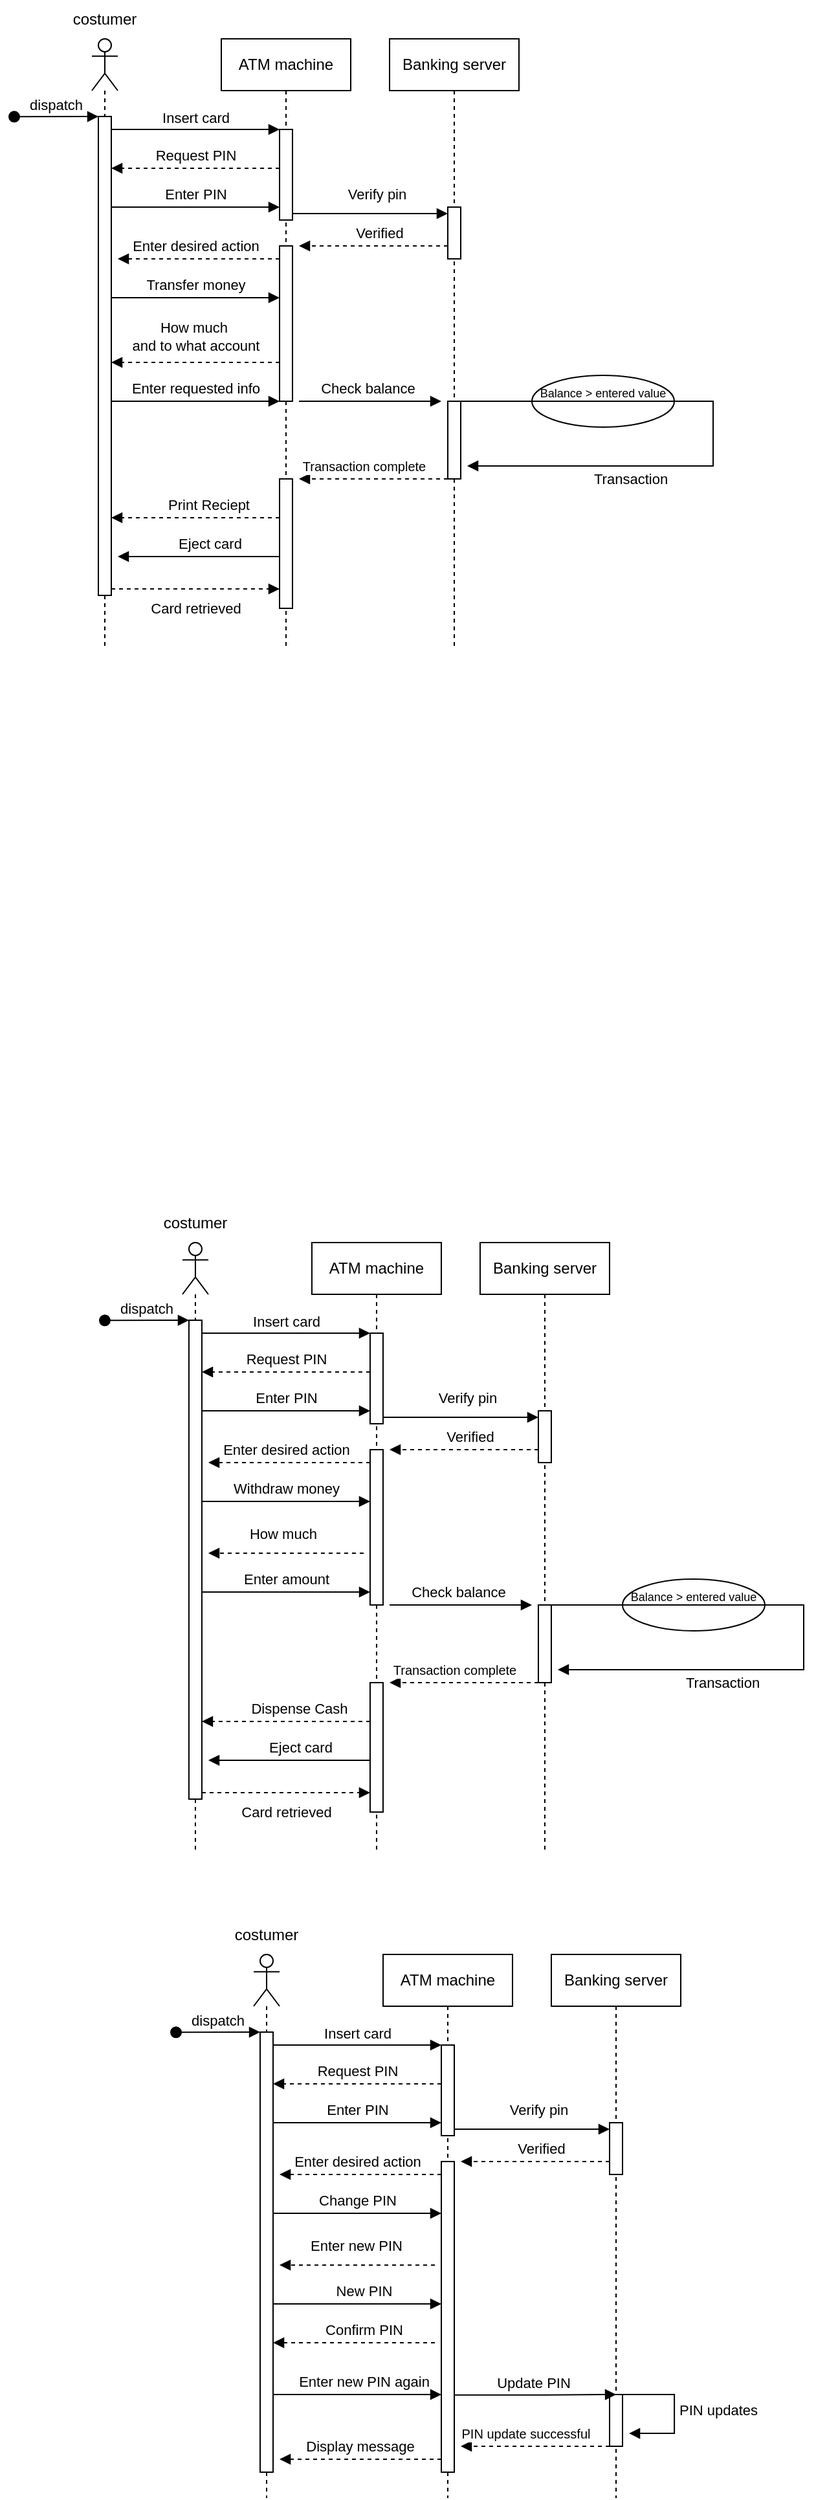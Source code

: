 <mxfile version="24.3.1" type="github">
  <diagram name="Page-1" id="2YBvvXClWsGukQMizWep">
    <mxGraphModel dx="1563" dy="795" grid="1" gridSize="10" guides="1" tooltips="1" connect="1" arrows="1" fold="1" page="1" pageScale="1" pageWidth="850" pageHeight="1100" math="0" shadow="0">
      <root>
        <mxCell id="0" />
        <mxCell id="1" parent="0" />
        <mxCell id="THaj0_RdUtNvfIVz2Z8k-1" value="" style="shape=umlLifeline;perimeter=lifelinePerimeter;whiteSpace=wrap;html=1;container=1;dropTarget=0;collapsible=0;recursiveResize=0;outlineConnect=0;portConstraint=eastwest;newEdgeStyle={&quot;curved&quot;:0,&quot;rounded&quot;:0};participant=umlActor;" vertex="1" parent="1">
          <mxGeometry x="150" y="280" width="20" height="470" as="geometry" />
        </mxCell>
        <mxCell id="THaj0_RdUtNvfIVz2Z8k-5" value="" style="html=1;points=[[0,0,0,0,5],[0,1,0,0,-5],[1,0,0,0,5],[1,1,0,0,-5]];perimeter=orthogonalPerimeter;outlineConnect=0;targetShapes=umlLifeline;portConstraint=eastwest;newEdgeStyle={&quot;curved&quot;:0,&quot;rounded&quot;:0};" vertex="1" parent="THaj0_RdUtNvfIVz2Z8k-1">
          <mxGeometry x="5" y="60" width="10" height="370" as="geometry" />
        </mxCell>
        <mxCell id="THaj0_RdUtNvfIVz2Z8k-2" value="costumer" style="text;html=1;align=center;verticalAlign=middle;whiteSpace=wrap;rounded=0;" vertex="1" parent="1">
          <mxGeometry x="135" y="250" width="50" height="30" as="geometry" />
        </mxCell>
        <mxCell id="aM9ryv3xv72pqoxQDRHE-3" value="dispatch" style="html=1;verticalAlign=bottom;startArrow=oval;endArrow=block;startSize=8;edgeStyle=elbowEdgeStyle;elbow=vertical;curved=0;rounded=0;" parent="1" edge="1">
          <mxGeometry relative="1" as="geometry">
            <mxPoint x="90" y="340.17" as="sourcePoint" />
            <mxPoint x="155" y="340.17" as="targetPoint" />
          </mxGeometry>
        </mxCell>
        <mxCell id="THaj0_RdUtNvfIVz2Z8k-6" value="Insert card" style="html=1;verticalAlign=bottom;endArrow=block;curved=0;rounded=0;" edge="1" parent="1" target="THaj0_RdUtNvfIVz2Z8k-8">
          <mxGeometry width="80" relative="1" as="geometry">
            <mxPoint x="165" y="350" as="sourcePoint" />
            <mxPoint x="289.5" y="350" as="targetPoint" />
          </mxGeometry>
        </mxCell>
        <mxCell id="THaj0_RdUtNvfIVz2Z8k-7" value="ATM machine" style="shape=umlLifeline;perimeter=lifelinePerimeter;whiteSpace=wrap;html=1;container=1;dropTarget=0;collapsible=0;recursiveResize=0;outlineConnect=0;portConstraint=eastwest;newEdgeStyle={&quot;curved&quot;:0,&quot;rounded&quot;:0};" vertex="1" parent="1">
          <mxGeometry x="250" y="280" width="100" height="470" as="geometry" />
        </mxCell>
        <mxCell id="THaj0_RdUtNvfIVz2Z8k-8" value="" style="html=1;points=[[0,0,0,0,5],[0,1,0,0,-5],[1,0,0,0,5],[1,1,0,0,-5]];perimeter=orthogonalPerimeter;outlineConnect=0;targetShapes=umlLifeline;portConstraint=eastwest;newEdgeStyle={&quot;curved&quot;:0,&quot;rounded&quot;:0};" vertex="1" parent="THaj0_RdUtNvfIVz2Z8k-7">
          <mxGeometry x="45" y="70" width="10" height="70" as="geometry" />
        </mxCell>
        <mxCell id="THaj0_RdUtNvfIVz2Z8k-43" value="" style="html=1;points=[[0,0,0,0,5],[0,1,0,0,-5],[1,0,0,0,5],[1,1,0,0,-5]];perimeter=orthogonalPerimeter;outlineConnect=0;targetShapes=umlLifeline;portConstraint=eastwest;newEdgeStyle={&quot;curved&quot;:0,&quot;rounded&quot;:0};" vertex="1" parent="THaj0_RdUtNvfIVz2Z8k-7">
          <mxGeometry x="45" y="160" width="10" height="120" as="geometry" />
        </mxCell>
        <mxCell id="THaj0_RdUtNvfIVz2Z8k-44" value="" style="html=1;points=[[0,0,0,0,5],[0,1,0,0,-5],[1,0,0,0,5],[1,1,0,0,-5]];perimeter=orthogonalPerimeter;outlineConnect=0;targetShapes=umlLifeline;portConstraint=eastwest;newEdgeStyle={&quot;curved&quot;:0,&quot;rounded&quot;:0};" vertex="1" parent="THaj0_RdUtNvfIVz2Z8k-7">
          <mxGeometry x="45" y="340" width="10" height="100" as="geometry" />
        </mxCell>
        <mxCell id="THaj0_RdUtNvfIVz2Z8k-9" value="" style="html=1;verticalAlign=bottom;labelBackgroundColor=none;endArrow=block;endFill=1;dashed=1;rounded=0;" edge="1" parent="1">
          <mxGeometry width="160" relative="1" as="geometry">
            <mxPoint x="295" y="380" as="sourcePoint" />
            <mxPoint x="165" y="380" as="targetPoint" />
          </mxGeometry>
        </mxCell>
        <mxCell id="THaj0_RdUtNvfIVz2Z8k-10" value="Request PIN" style="edgeLabel;html=1;align=center;verticalAlign=middle;resizable=0;points=[];" vertex="1" connectable="0" parent="THaj0_RdUtNvfIVz2Z8k-9">
          <mxGeometry x="0.215" y="1" relative="1" as="geometry">
            <mxPoint x="14" y="-11" as="offset" />
          </mxGeometry>
        </mxCell>
        <mxCell id="THaj0_RdUtNvfIVz2Z8k-11" value="" style="html=1;verticalAlign=bottom;labelBackgroundColor=none;endArrow=block;endFill=1;rounded=0;" edge="1" parent="1">
          <mxGeometry width="160" relative="1" as="geometry">
            <mxPoint x="165" y="410" as="sourcePoint" />
            <mxPoint x="295" y="410" as="targetPoint" />
          </mxGeometry>
        </mxCell>
        <mxCell id="THaj0_RdUtNvfIVz2Z8k-12" value="Enter PIN" style="edgeLabel;html=1;align=center;verticalAlign=middle;resizable=0;points=[];" vertex="1" connectable="0" parent="THaj0_RdUtNvfIVz2Z8k-11">
          <mxGeometry x="0.161" y="1" relative="1" as="geometry">
            <mxPoint x="-11" y="-9" as="offset" />
          </mxGeometry>
        </mxCell>
        <mxCell id="THaj0_RdUtNvfIVz2Z8k-13" value="Banking server" style="shape=umlLifeline;perimeter=lifelinePerimeter;whiteSpace=wrap;html=1;container=1;dropTarget=0;collapsible=0;recursiveResize=0;outlineConnect=0;portConstraint=eastwest;newEdgeStyle={&quot;edgeStyle&quot;:&quot;elbowEdgeStyle&quot;,&quot;elbow&quot;:&quot;vertical&quot;,&quot;curved&quot;:0,&quot;rounded&quot;:0};" vertex="1" parent="1">
          <mxGeometry x="380" y="280" width="100" height="470" as="geometry" />
        </mxCell>
        <mxCell id="THaj0_RdUtNvfIVz2Z8k-15" value="" style="html=1;points=[[0,0,0,0,5],[0,1,0,0,-5],[1,0,0,0,5],[1,1,0,0,-5]];perimeter=orthogonalPerimeter;outlineConnect=0;targetShapes=umlLifeline;portConstraint=eastwest;newEdgeStyle={&quot;curved&quot;:0,&quot;rounded&quot;:0};" vertex="1" parent="THaj0_RdUtNvfIVz2Z8k-13">
          <mxGeometry x="45" y="130" width="10" height="40" as="geometry" />
        </mxCell>
        <mxCell id="THaj0_RdUtNvfIVz2Z8k-32" value="" style="html=1;points=[[0,0,0,0,5],[0,1,0,0,-5],[1,0,0,0,5],[1,1,0,0,-5]];perimeter=orthogonalPerimeter;outlineConnect=0;targetShapes=umlLifeline;portConstraint=eastwest;newEdgeStyle={&quot;curved&quot;:0,&quot;rounded&quot;:0};" vertex="1" parent="THaj0_RdUtNvfIVz2Z8k-13">
          <mxGeometry x="45" y="280" width="10" height="60" as="geometry" />
        </mxCell>
        <mxCell id="THaj0_RdUtNvfIVz2Z8k-16" value="" style="html=1;verticalAlign=bottom;labelBackgroundColor=none;endArrow=block;endFill=1;rounded=0;entryX=0;entryY=0;entryDx=0;entryDy=5;entryPerimeter=0;" edge="1" parent="1" source="THaj0_RdUtNvfIVz2Z8k-8" target="THaj0_RdUtNvfIVz2Z8k-15">
          <mxGeometry width="160" relative="1" as="geometry">
            <mxPoint x="310" y="420" as="sourcePoint" />
            <mxPoint x="420" y="420" as="targetPoint" />
          </mxGeometry>
        </mxCell>
        <mxCell id="THaj0_RdUtNvfIVz2Z8k-17" value="Verify pin" style="edgeLabel;html=1;align=center;verticalAlign=middle;resizable=0;points=[];" vertex="1" connectable="0" parent="THaj0_RdUtNvfIVz2Z8k-16">
          <mxGeometry x="0.209" relative="1" as="geometry">
            <mxPoint x="-8" y="-15" as="offset" />
          </mxGeometry>
        </mxCell>
        <mxCell id="THaj0_RdUtNvfIVz2Z8k-18" value="" style="html=1;verticalAlign=bottom;labelBackgroundColor=none;endArrow=block;endFill=1;dashed=1;rounded=0;" edge="1" parent="1">
          <mxGeometry width="160" relative="1" as="geometry">
            <mxPoint x="425" y="440" as="sourcePoint" />
            <mxPoint x="310" y="440" as="targetPoint" />
          </mxGeometry>
        </mxCell>
        <mxCell id="THaj0_RdUtNvfIVz2Z8k-19" value="Verified" style="edgeLabel;html=1;align=center;verticalAlign=middle;resizable=0;points=[];" vertex="1" connectable="0" parent="THaj0_RdUtNvfIVz2Z8k-18">
          <mxGeometry x="-0.133" y="2" relative="1" as="geometry">
            <mxPoint x="-3" y="-12" as="offset" />
          </mxGeometry>
        </mxCell>
        <mxCell id="THaj0_RdUtNvfIVz2Z8k-20" value="" style="html=1;verticalAlign=bottom;labelBackgroundColor=none;endArrow=block;endFill=1;dashed=1;rounded=0;" edge="1" parent="1">
          <mxGeometry width="160" relative="1" as="geometry">
            <mxPoint x="295" y="450" as="sourcePoint" />
            <mxPoint x="170" y="450" as="targetPoint" />
          </mxGeometry>
        </mxCell>
        <mxCell id="THaj0_RdUtNvfIVz2Z8k-21" value="Enter desired action" style="edgeLabel;html=1;align=center;verticalAlign=middle;resizable=0;points=[];" vertex="1" connectable="0" parent="THaj0_RdUtNvfIVz2Z8k-20">
          <mxGeometry x="-0.319" y="-1" relative="1" as="geometry">
            <mxPoint x="-23" y="-9" as="offset" />
          </mxGeometry>
        </mxCell>
        <mxCell id="THaj0_RdUtNvfIVz2Z8k-23" value="" style="html=1;verticalAlign=bottom;labelBackgroundColor=none;endArrow=block;endFill=1;rounded=0;" edge="1" parent="1">
          <mxGeometry width="160" relative="1" as="geometry">
            <mxPoint x="165" y="480" as="sourcePoint" />
            <mxPoint x="295" y="480" as="targetPoint" />
          </mxGeometry>
        </mxCell>
        <mxCell id="THaj0_RdUtNvfIVz2Z8k-24" value="Transfer money" style="edgeLabel;html=1;align=center;verticalAlign=middle;resizable=0;points=[];" vertex="1" connectable="0" parent="THaj0_RdUtNvfIVz2Z8k-23">
          <mxGeometry x="-0.321" y="1" relative="1" as="geometry">
            <mxPoint x="21" y="-9" as="offset" />
          </mxGeometry>
        </mxCell>
        <mxCell id="THaj0_RdUtNvfIVz2Z8k-25" value="" style="html=1;verticalAlign=bottom;labelBackgroundColor=none;endArrow=block;endFill=1;dashed=1;rounded=0;" edge="1" parent="1">
          <mxGeometry width="160" relative="1" as="geometry">
            <mxPoint x="295" y="530" as="sourcePoint" />
            <mxPoint x="165" y="530" as="targetPoint" />
          </mxGeometry>
        </mxCell>
        <mxCell id="THaj0_RdUtNvfIVz2Z8k-26" value="How much&amp;nbsp;&lt;div&gt;and to what account&lt;/div&gt;" style="edgeLabel;html=1;align=center;verticalAlign=middle;resizable=0;points=[];" vertex="1" connectable="0" parent="THaj0_RdUtNvfIVz2Z8k-25">
          <mxGeometry x="-0.213" y="1" relative="1" as="geometry">
            <mxPoint x="-14" y="-21" as="offset" />
          </mxGeometry>
        </mxCell>
        <mxCell id="THaj0_RdUtNvfIVz2Z8k-27" value="" style="html=1;verticalAlign=bottom;labelBackgroundColor=none;endArrow=block;endFill=1;rounded=0;" edge="1" parent="1">
          <mxGeometry width="160" relative="1" as="geometry">
            <mxPoint x="165" y="560" as="sourcePoint" />
            <mxPoint x="295" y="560" as="targetPoint" />
          </mxGeometry>
        </mxCell>
        <mxCell id="THaj0_RdUtNvfIVz2Z8k-28" value="Enter requested info" style="edgeLabel;html=1;align=center;verticalAlign=middle;resizable=0;points=[];" vertex="1" connectable="0" parent="THaj0_RdUtNvfIVz2Z8k-27">
          <mxGeometry x="0.31" relative="1" as="geometry">
            <mxPoint x="-20" y="-10" as="offset" />
          </mxGeometry>
        </mxCell>
        <mxCell id="THaj0_RdUtNvfIVz2Z8k-29" value="" style="html=1;verticalAlign=bottom;labelBackgroundColor=none;endArrow=block;endFill=1;rounded=0;" edge="1" parent="1">
          <mxGeometry width="160" relative="1" as="geometry">
            <mxPoint x="310" y="560" as="sourcePoint" />
            <mxPoint x="420" y="560" as="targetPoint" />
          </mxGeometry>
        </mxCell>
        <mxCell id="THaj0_RdUtNvfIVz2Z8k-30" value="Check balance" style="edgeLabel;html=1;align=center;verticalAlign=middle;resizable=0;points=[];" vertex="1" connectable="0" parent="THaj0_RdUtNvfIVz2Z8k-29">
          <mxGeometry x="-0.093" y="1" relative="1" as="geometry">
            <mxPoint x="3" y="-9" as="offset" />
          </mxGeometry>
        </mxCell>
        <mxCell id="THaj0_RdUtNvfIVz2Z8k-35" value="" style="shape=ellipse;container=1;horizontal=1;horizontalStack=0;resizeParent=1;resizeParentMax=0;resizeLast=0;html=1;dashed=0;collapsible=0;" vertex="1" parent="1">
          <mxGeometry x="490" y="540" width="110" height="40" as="geometry" />
        </mxCell>
        <mxCell id="THaj0_RdUtNvfIVz2Z8k-36" value="&lt;font style=&quot;font-size: 9px;&quot;&gt;Balance &amp;gt; entered value&lt;/font&gt;" style="html=1;strokeColor=none;fillColor=none;align=center;verticalAlign=middle;rotatable=0;whiteSpace=wrap;" vertex="1" parent="THaj0_RdUtNvfIVz2Z8k-35">
          <mxGeometry y="8.33" width="110.0" height="10" as="geometry" />
        </mxCell>
        <mxCell id="THaj0_RdUtNvfIVz2Z8k-37" value="" style="line;strokeWidth=1;fillColor=none;rotatable=0;labelPosition=right;points=[];portConstraint=eastwest;dashed=0;resizeWidth=1;" vertex="1" parent="THaj0_RdUtNvfIVz2Z8k-35">
          <mxGeometry y="18.329" width="110.0" height="3.333" as="geometry" />
        </mxCell>
        <mxCell id="THaj0_RdUtNvfIVz2Z8k-41" value="" style="html=1;verticalAlign=bottom;labelBackgroundColor=none;endArrow=block;endFill=1;dashed=1;rounded=0;" edge="1" parent="1">
          <mxGeometry width="160" relative="1" as="geometry">
            <mxPoint x="425" y="620" as="sourcePoint" />
            <mxPoint x="310" y="620" as="targetPoint" />
          </mxGeometry>
        </mxCell>
        <mxCell id="THaj0_RdUtNvfIVz2Z8k-45" value="&lt;font style=&quot;font-size: 10px;&quot;&gt;Transaction complete&lt;/font&gt;" style="edgeLabel;html=1;align=center;verticalAlign=middle;resizable=0;points=[];" vertex="1" connectable="0" parent="THaj0_RdUtNvfIVz2Z8k-41">
          <mxGeometry x="-0.586" y="-2" relative="1" as="geometry">
            <mxPoint x="-41" y="-8" as="offset" />
          </mxGeometry>
        </mxCell>
        <mxCell id="THaj0_RdUtNvfIVz2Z8k-33" value="Transaction" style="html=1;align=left;spacingLeft=2;endArrow=block;rounded=0;edgeStyle=orthogonalEdgeStyle;curved=0;rounded=0;entryX=1.5;entryY=0.833;entryDx=0;entryDy=0;entryPerimeter=0;" edge="1" target="THaj0_RdUtNvfIVz2Z8k-32" parent="1">
          <mxGeometry x="0.566" y="10" relative="1" as="geometry">
            <mxPoint x="435" y="560" as="sourcePoint" />
            <Array as="points">
              <mxPoint x="630" y="560" />
              <mxPoint x="630" y="610" />
            </Array>
            <mxPoint x="440" y="610" as="targetPoint" />
            <mxPoint as="offset" />
          </mxGeometry>
        </mxCell>
        <mxCell id="THaj0_RdUtNvfIVz2Z8k-47" value="" style="html=1;verticalAlign=bottom;labelBackgroundColor=none;endArrow=block;endFill=1;dashed=1;rounded=0;" edge="1" parent="1">
          <mxGeometry width="160" relative="1" as="geometry">
            <mxPoint x="295" y="650" as="sourcePoint" />
            <mxPoint x="165" y="650" as="targetPoint" />
          </mxGeometry>
        </mxCell>
        <mxCell id="THaj0_RdUtNvfIVz2Z8k-48" value="Print Reciept" style="edgeLabel;html=1;align=center;verticalAlign=middle;resizable=0;points=[];" vertex="1" connectable="0" parent="THaj0_RdUtNvfIVz2Z8k-47">
          <mxGeometry x="-0.228" y="2" relative="1" as="geometry">
            <mxPoint x="-5" y="-12" as="offset" />
          </mxGeometry>
        </mxCell>
        <mxCell id="THaj0_RdUtNvfIVz2Z8k-49" value="" style="html=1;verticalAlign=bottom;labelBackgroundColor=none;endArrow=block;endFill=1;rounded=0;" edge="1" parent="1">
          <mxGeometry width="160" relative="1" as="geometry">
            <mxPoint x="295" y="680" as="sourcePoint" />
            <mxPoint x="170" y="680" as="targetPoint" />
          </mxGeometry>
        </mxCell>
        <mxCell id="THaj0_RdUtNvfIVz2Z8k-50" value="Eject card" style="edgeLabel;html=1;align=center;verticalAlign=middle;resizable=0;points=[];" vertex="1" connectable="0" parent="THaj0_RdUtNvfIVz2Z8k-49">
          <mxGeometry x="-0.254" y="1" relative="1" as="geometry">
            <mxPoint x="-8" y="-11" as="offset" />
          </mxGeometry>
        </mxCell>
        <mxCell id="THaj0_RdUtNvfIVz2Z8k-51" value="" style="html=1;verticalAlign=bottom;labelBackgroundColor=none;endArrow=block;endFill=1;dashed=1;rounded=0;exitX=1;exitY=1;exitDx=0;exitDy=-5;exitPerimeter=0;" edge="1" parent="1" source="THaj0_RdUtNvfIVz2Z8k-5" target="THaj0_RdUtNvfIVz2Z8k-44">
          <mxGeometry width="160" relative="1" as="geometry">
            <mxPoint x="170" y="710" as="sourcePoint" />
            <mxPoint x="330" y="710" as="targetPoint" />
          </mxGeometry>
        </mxCell>
        <mxCell id="THaj0_RdUtNvfIVz2Z8k-52" value="Card retrieved" style="edgeLabel;html=1;align=center;verticalAlign=middle;resizable=0;points=[];" vertex="1" connectable="0" parent="THaj0_RdUtNvfIVz2Z8k-51">
          <mxGeometry x="0.166" y="-2" relative="1" as="geometry">
            <mxPoint x="-11" y="13" as="offset" />
          </mxGeometry>
        </mxCell>
        <mxCell id="THaj0_RdUtNvfIVz2Z8k-53" value="" style="shape=umlLifeline;perimeter=lifelinePerimeter;whiteSpace=wrap;html=1;container=1;dropTarget=0;collapsible=0;recursiveResize=0;outlineConnect=0;portConstraint=eastwest;newEdgeStyle={&quot;curved&quot;:0,&quot;rounded&quot;:0};participant=umlActor;" vertex="1" parent="1">
          <mxGeometry x="219.98" y="1210" width="20" height="470" as="geometry" />
        </mxCell>
        <mxCell id="THaj0_RdUtNvfIVz2Z8k-54" value="" style="html=1;points=[[0,0,0,0,5],[0,1,0,0,-5],[1,0,0,0,5],[1,1,0,0,-5]];perimeter=orthogonalPerimeter;outlineConnect=0;targetShapes=umlLifeline;portConstraint=eastwest;newEdgeStyle={&quot;curved&quot;:0,&quot;rounded&quot;:0};" vertex="1" parent="THaj0_RdUtNvfIVz2Z8k-53">
          <mxGeometry x="5" y="60" width="10" height="370" as="geometry" />
        </mxCell>
        <mxCell id="THaj0_RdUtNvfIVz2Z8k-55" value="costumer" style="text;html=1;align=center;verticalAlign=middle;whiteSpace=wrap;rounded=0;" vertex="1" parent="1">
          <mxGeometry x="204.98" y="1180" width="50" height="30" as="geometry" />
        </mxCell>
        <mxCell id="THaj0_RdUtNvfIVz2Z8k-56" value="dispatch" style="html=1;verticalAlign=bottom;startArrow=oval;endArrow=block;startSize=8;edgeStyle=elbowEdgeStyle;elbow=vertical;curved=0;rounded=0;" edge="1" parent="1">
          <mxGeometry relative="1" as="geometry">
            <mxPoint x="159.98" y="1270.17" as="sourcePoint" />
            <mxPoint x="224.98" y="1270.17" as="targetPoint" />
          </mxGeometry>
        </mxCell>
        <mxCell id="THaj0_RdUtNvfIVz2Z8k-57" value="Insert card" style="html=1;verticalAlign=bottom;endArrow=block;curved=0;rounded=0;" edge="1" parent="1" target="THaj0_RdUtNvfIVz2Z8k-59">
          <mxGeometry width="80" relative="1" as="geometry">
            <mxPoint x="234.98" y="1280" as="sourcePoint" />
            <mxPoint x="359.48" y="1280" as="targetPoint" />
          </mxGeometry>
        </mxCell>
        <mxCell id="THaj0_RdUtNvfIVz2Z8k-58" value="ATM machine" style="shape=umlLifeline;perimeter=lifelinePerimeter;whiteSpace=wrap;html=1;container=1;dropTarget=0;collapsible=0;recursiveResize=0;outlineConnect=0;portConstraint=eastwest;newEdgeStyle={&quot;curved&quot;:0,&quot;rounded&quot;:0};" vertex="1" parent="1">
          <mxGeometry x="319.98" y="1210" width="100" height="470" as="geometry" />
        </mxCell>
        <mxCell id="THaj0_RdUtNvfIVz2Z8k-59" value="" style="html=1;points=[[0,0,0,0,5],[0,1,0,0,-5],[1,0,0,0,5],[1,1,0,0,-5]];perimeter=orthogonalPerimeter;outlineConnect=0;targetShapes=umlLifeline;portConstraint=eastwest;newEdgeStyle={&quot;curved&quot;:0,&quot;rounded&quot;:0};" vertex="1" parent="THaj0_RdUtNvfIVz2Z8k-58">
          <mxGeometry x="45" y="70" width="10" height="70" as="geometry" />
        </mxCell>
        <mxCell id="THaj0_RdUtNvfIVz2Z8k-60" value="" style="html=1;points=[[0,0,0,0,5],[0,1,0,0,-5],[1,0,0,0,5],[1,1,0,0,-5]];perimeter=orthogonalPerimeter;outlineConnect=0;targetShapes=umlLifeline;portConstraint=eastwest;newEdgeStyle={&quot;curved&quot;:0,&quot;rounded&quot;:0};" vertex="1" parent="THaj0_RdUtNvfIVz2Z8k-58">
          <mxGeometry x="45" y="160" width="10" height="120" as="geometry" />
        </mxCell>
        <mxCell id="THaj0_RdUtNvfIVz2Z8k-61" value="" style="html=1;points=[[0,0,0,0,5],[0,1,0,0,-5],[1,0,0,0,5],[1,1,0,0,-5]];perimeter=orthogonalPerimeter;outlineConnect=0;targetShapes=umlLifeline;portConstraint=eastwest;newEdgeStyle={&quot;curved&quot;:0,&quot;rounded&quot;:0};" vertex="1" parent="THaj0_RdUtNvfIVz2Z8k-58">
          <mxGeometry x="45" y="340" width="10" height="100" as="geometry" />
        </mxCell>
        <mxCell id="THaj0_RdUtNvfIVz2Z8k-62" value="" style="html=1;verticalAlign=bottom;labelBackgroundColor=none;endArrow=block;endFill=1;dashed=1;rounded=0;" edge="1" parent="1">
          <mxGeometry width="160" relative="1" as="geometry">
            <mxPoint x="364.98" y="1310" as="sourcePoint" />
            <mxPoint x="234.98" y="1310" as="targetPoint" />
          </mxGeometry>
        </mxCell>
        <mxCell id="THaj0_RdUtNvfIVz2Z8k-63" value="Request PIN" style="edgeLabel;html=1;align=center;verticalAlign=middle;resizable=0;points=[];" vertex="1" connectable="0" parent="THaj0_RdUtNvfIVz2Z8k-62">
          <mxGeometry x="0.215" y="1" relative="1" as="geometry">
            <mxPoint x="14" y="-11" as="offset" />
          </mxGeometry>
        </mxCell>
        <mxCell id="THaj0_RdUtNvfIVz2Z8k-64" value="" style="html=1;verticalAlign=bottom;labelBackgroundColor=none;endArrow=block;endFill=1;rounded=0;" edge="1" parent="1">
          <mxGeometry width="160" relative="1" as="geometry">
            <mxPoint x="234.98" y="1340" as="sourcePoint" />
            <mxPoint x="364.98" y="1340" as="targetPoint" />
          </mxGeometry>
        </mxCell>
        <mxCell id="THaj0_RdUtNvfIVz2Z8k-65" value="Enter PIN" style="edgeLabel;html=1;align=center;verticalAlign=middle;resizable=0;points=[];" vertex="1" connectable="0" parent="THaj0_RdUtNvfIVz2Z8k-64">
          <mxGeometry x="0.161" y="1" relative="1" as="geometry">
            <mxPoint x="-11" y="-9" as="offset" />
          </mxGeometry>
        </mxCell>
        <mxCell id="THaj0_RdUtNvfIVz2Z8k-66" value="Banking server" style="shape=umlLifeline;perimeter=lifelinePerimeter;whiteSpace=wrap;html=1;container=1;dropTarget=0;collapsible=0;recursiveResize=0;outlineConnect=0;portConstraint=eastwest;newEdgeStyle={&quot;edgeStyle&quot;:&quot;elbowEdgeStyle&quot;,&quot;elbow&quot;:&quot;vertical&quot;,&quot;curved&quot;:0,&quot;rounded&quot;:0};" vertex="1" parent="1">
          <mxGeometry x="449.98" y="1210" width="100" height="470" as="geometry" />
        </mxCell>
        <mxCell id="THaj0_RdUtNvfIVz2Z8k-67" value="" style="html=1;points=[[0,0,0,0,5],[0,1,0,0,-5],[1,0,0,0,5],[1,1,0,0,-5]];perimeter=orthogonalPerimeter;outlineConnect=0;targetShapes=umlLifeline;portConstraint=eastwest;newEdgeStyle={&quot;curved&quot;:0,&quot;rounded&quot;:0};" vertex="1" parent="THaj0_RdUtNvfIVz2Z8k-66">
          <mxGeometry x="45" y="130" width="10" height="40" as="geometry" />
        </mxCell>
        <mxCell id="THaj0_RdUtNvfIVz2Z8k-68" value="" style="html=1;points=[[0,0,0,0,5],[0,1,0,0,-5],[1,0,0,0,5],[1,1,0,0,-5]];perimeter=orthogonalPerimeter;outlineConnect=0;targetShapes=umlLifeline;portConstraint=eastwest;newEdgeStyle={&quot;curved&quot;:0,&quot;rounded&quot;:0};" vertex="1" parent="THaj0_RdUtNvfIVz2Z8k-66">
          <mxGeometry x="45" y="280" width="10" height="60" as="geometry" />
        </mxCell>
        <mxCell id="THaj0_RdUtNvfIVz2Z8k-69" value="" style="html=1;verticalAlign=bottom;labelBackgroundColor=none;endArrow=block;endFill=1;rounded=0;entryX=0;entryY=0;entryDx=0;entryDy=5;entryPerimeter=0;" edge="1" parent="1" source="THaj0_RdUtNvfIVz2Z8k-59" target="THaj0_RdUtNvfIVz2Z8k-67">
          <mxGeometry width="160" relative="1" as="geometry">
            <mxPoint x="379.98" y="1350" as="sourcePoint" />
            <mxPoint x="489.98" y="1350" as="targetPoint" />
          </mxGeometry>
        </mxCell>
        <mxCell id="THaj0_RdUtNvfIVz2Z8k-70" value="Verify pin" style="edgeLabel;html=1;align=center;verticalAlign=middle;resizable=0;points=[];" vertex="1" connectable="0" parent="THaj0_RdUtNvfIVz2Z8k-69">
          <mxGeometry x="0.209" relative="1" as="geometry">
            <mxPoint x="-8" y="-15" as="offset" />
          </mxGeometry>
        </mxCell>
        <mxCell id="THaj0_RdUtNvfIVz2Z8k-71" value="" style="html=1;verticalAlign=bottom;labelBackgroundColor=none;endArrow=block;endFill=1;dashed=1;rounded=0;" edge="1" parent="1">
          <mxGeometry width="160" relative="1" as="geometry">
            <mxPoint x="494.98" y="1370" as="sourcePoint" />
            <mxPoint x="379.98" y="1370" as="targetPoint" />
          </mxGeometry>
        </mxCell>
        <mxCell id="THaj0_RdUtNvfIVz2Z8k-72" value="Verified" style="edgeLabel;html=1;align=center;verticalAlign=middle;resizable=0;points=[];" vertex="1" connectable="0" parent="THaj0_RdUtNvfIVz2Z8k-71">
          <mxGeometry x="-0.133" y="2" relative="1" as="geometry">
            <mxPoint x="-3" y="-12" as="offset" />
          </mxGeometry>
        </mxCell>
        <mxCell id="THaj0_RdUtNvfIVz2Z8k-73" value="" style="html=1;verticalAlign=bottom;labelBackgroundColor=none;endArrow=block;endFill=1;dashed=1;rounded=0;" edge="1" parent="1">
          <mxGeometry width="160" relative="1" as="geometry">
            <mxPoint x="364.98" y="1380" as="sourcePoint" />
            <mxPoint x="239.98" y="1380" as="targetPoint" />
          </mxGeometry>
        </mxCell>
        <mxCell id="THaj0_RdUtNvfIVz2Z8k-74" value="Enter desired action" style="edgeLabel;html=1;align=center;verticalAlign=middle;resizable=0;points=[];" vertex="1" connectable="0" parent="THaj0_RdUtNvfIVz2Z8k-73">
          <mxGeometry x="-0.319" y="-1" relative="1" as="geometry">
            <mxPoint x="-23" y="-9" as="offset" />
          </mxGeometry>
        </mxCell>
        <mxCell id="THaj0_RdUtNvfIVz2Z8k-75" value="" style="html=1;verticalAlign=bottom;labelBackgroundColor=none;endArrow=block;endFill=1;rounded=0;" edge="1" parent="1">
          <mxGeometry width="160" relative="1" as="geometry">
            <mxPoint x="234.98" y="1410" as="sourcePoint" />
            <mxPoint x="364.98" y="1410" as="targetPoint" />
          </mxGeometry>
        </mxCell>
        <mxCell id="THaj0_RdUtNvfIVz2Z8k-76" value="Withdraw money" style="edgeLabel;html=1;align=center;verticalAlign=middle;resizable=0;points=[];" vertex="1" connectable="0" parent="THaj0_RdUtNvfIVz2Z8k-75">
          <mxGeometry x="-0.321" y="1" relative="1" as="geometry">
            <mxPoint x="21" y="-9" as="offset" />
          </mxGeometry>
        </mxCell>
        <mxCell id="THaj0_RdUtNvfIVz2Z8k-77" value="" style="html=1;verticalAlign=bottom;labelBackgroundColor=none;endArrow=block;endFill=1;dashed=1;rounded=0;" edge="1" parent="1">
          <mxGeometry width="160" relative="1" as="geometry">
            <mxPoint x="359.98" y="1450" as="sourcePoint" />
            <mxPoint x="239.98" y="1450" as="targetPoint" />
          </mxGeometry>
        </mxCell>
        <mxCell id="THaj0_RdUtNvfIVz2Z8k-78" value="How much&amp;nbsp;" style="edgeLabel;html=1;align=center;verticalAlign=middle;resizable=0;points=[];" vertex="1" connectable="0" parent="THaj0_RdUtNvfIVz2Z8k-77">
          <mxGeometry x="-0.213" y="1" relative="1" as="geometry">
            <mxPoint x="-14" y="-16" as="offset" />
          </mxGeometry>
        </mxCell>
        <mxCell id="THaj0_RdUtNvfIVz2Z8k-79" value="" style="html=1;verticalAlign=bottom;labelBackgroundColor=none;endArrow=block;endFill=1;rounded=0;" edge="1" parent="1">
          <mxGeometry width="160" relative="1" as="geometry">
            <mxPoint x="234.98" y="1480" as="sourcePoint" />
            <mxPoint x="364.98" y="1480" as="targetPoint" />
          </mxGeometry>
        </mxCell>
        <mxCell id="THaj0_RdUtNvfIVz2Z8k-80" value="Enter amount" style="edgeLabel;html=1;align=center;verticalAlign=middle;resizable=0;points=[];" vertex="1" connectable="0" parent="THaj0_RdUtNvfIVz2Z8k-79">
          <mxGeometry x="0.31" relative="1" as="geometry">
            <mxPoint x="-20" y="-10" as="offset" />
          </mxGeometry>
        </mxCell>
        <mxCell id="THaj0_RdUtNvfIVz2Z8k-81" value="" style="html=1;verticalAlign=bottom;labelBackgroundColor=none;endArrow=block;endFill=1;rounded=0;" edge="1" parent="1">
          <mxGeometry width="160" relative="1" as="geometry">
            <mxPoint x="379.98" y="1490" as="sourcePoint" />
            <mxPoint x="489.98" y="1490" as="targetPoint" />
          </mxGeometry>
        </mxCell>
        <mxCell id="THaj0_RdUtNvfIVz2Z8k-82" value="Check balance" style="edgeLabel;html=1;align=center;verticalAlign=middle;resizable=0;points=[];" vertex="1" connectable="0" parent="THaj0_RdUtNvfIVz2Z8k-81">
          <mxGeometry x="-0.093" y="1" relative="1" as="geometry">
            <mxPoint x="3" y="-9" as="offset" />
          </mxGeometry>
        </mxCell>
        <mxCell id="THaj0_RdUtNvfIVz2Z8k-83" value="" style="shape=ellipse;container=1;horizontal=1;horizontalStack=0;resizeParent=1;resizeParentMax=0;resizeLast=0;html=1;dashed=0;collapsible=0;" vertex="1" parent="1">
          <mxGeometry x="559.98" y="1470" width="110" height="40" as="geometry" />
        </mxCell>
        <mxCell id="THaj0_RdUtNvfIVz2Z8k-84" value="&lt;font style=&quot;font-size: 9px;&quot;&gt;Balance &amp;gt; entered value&lt;/font&gt;" style="html=1;strokeColor=none;fillColor=none;align=center;verticalAlign=middle;rotatable=0;whiteSpace=wrap;" vertex="1" parent="THaj0_RdUtNvfIVz2Z8k-83">
          <mxGeometry y="8.33" width="110.0" height="10" as="geometry" />
        </mxCell>
        <mxCell id="THaj0_RdUtNvfIVz2Z8k-85" value="" style="line;strokeWidth=1;fillColor=none;rotatable=0;labelPosition=right;points=[];portConstraint=eastwest;dashed=0;resizeWidth=1;" vertex="1" parent="THaj0_RdUtNvfIVz2Z8k-83">
          <mxGeometry y="18.329" width="110.0" height="3.333" as="geometry" />
        </mxCell>
        <mxCell id="THaj0_RdUtNvfIVz2Z8k-86" value="" style="html=1;verticalAlign=bottom;labelBackgroundColor=none;endArrow=block;endFill=1;dashed=1;rounded=0;" edge="1" parent="1">
          <mxGeometry width="160" relative="1" as="geometry">
            <mxPoint x="494.98" y="1550" as="sourcePoint" />
            <mxPoint x="379.98" y="1550" as="targetPoint" />
          </mxGeometry>
        </mxCell>
        <mxCell id="THaj0_RdUtNvfIVz2Z8k-87" value="&lt;font style=&quot;font-size: 10px;&quot;&gt;Transaction complete&lt;/font&gt;" style="edgeLabel;html=1;align=center;verticalAlign=middle;resizable=0;points=[];" vertex="1" connectable="0" parent="THaj0_RdUtNvfIVz2Z8k-86">
          <mxGeometry x="-0.586" y="-2" relative="1" as="geometry">
            <mxPoint x="-41" y="-8" as="offset" />
          </mxGeometry>
        </mxCell>
        <mxCell id="THaj0_RdUtNvfIVz2Z8k-88" value="Transaction" style="html=1;align=left;spacingLeft=2;endArrow=block;rounded=0;edgeStyle=orthogonalEdgeStyle;curved=0;rounded=0;entryX=1.5;entryY=0.833;entryDx=0;entryDy=0;entryPerimeter=0;" edge="1" parent="1" target="THaj0_RdUtNvfIVz2Z8k-68">
          <mxGeometry x="0.566" y="10" relative="1" as="geometry">
            <mxPoint x="504.98" y="1490" as="sourcePoint" />
            <Array as="points">
              <mxPoint x="699.98" y="1490" />
              <mxPoint x="699.98" y="1540" />
            </Array>
            <mxPoint x="509.98" y="1540" as="targetPoint" />
            <mxPoint as="offset" />
          </mxGeometry>
        </mxCell>
        <mxCell id="THaj0_RdUtNvfIVz2Z8k-89" value="" style="html=1;verticalAlign=bottom;labelBackgroundColor=none;endArrow=block;endFill=1;dashed=1;rounded=0;" edge="1" parent="1">
          <mxGeometry width="160" relative="1" as="geometry">
            <mxPoint x="364.98" y="1580" as="sourcePoint" />
            <mxPoint x="234.98" y="1580" as="targetPoint" />
          </mxGeometry>
        </mxCell>
        <mxCell id="THaj0_RdUtNvfIVz2Z8k-90" value="Dispense Cash" style="edgeLabel;html=1;align=center;verticalAlign=middle;resizable=0;points=[];" vertex="1" connectable="0" parent="THaj0_RdUtNvfIVz2Z8k-89">
          <mxGeometry x="-0.228" y="2" relative="1" as="geometry">
            <mxPoint x="-5" y="-12" as="offset" />
          </mxGeometry>
        </mxCell>
        <mxCell id="THaj0_RdUtNvfIVz2Z8k-91" value="" style="html=1;verticalAlign=bottom;labelBackgroundColor=none;endArrow=block;endFill=1;rounded=0;" edge="1" parent="1">
          <mxGeometry width="160" relative="1" as="geometry">
            <mxPoint x="364.98" y="1610" as="sourcePoint" />
            <mxPoint x="239.98" y="1610" as="targetPoint" />
          </mxGeometry>
        </mxCell>
        <mxCell id="THaj0_RdUtNvfIVz2Z8k-92" value="Eject card" style="edgeLabel;html=1;align=center;verticalAlign=middle;resizable=0;points=[];" vertex="1" connectable="0" parent="THaj0_RdUtNvfIVz2Z8k-91">
          <mxGeometry x="-0.254" y="1" relative="1" as="geometry">
            <mxPoint x="-8" y="-11" as="offset" />
          </mxGeometry>
        </mxCell>
        <mxCell id="THaj0_RdUtNvfIVz2Z8k-93" value="" style="html=1;verticalAlign=bottom;labelBackgroundColor=none;endArrow=block;endFill=1;dashed=1;rounded=0;exitX=1;exitY=1;exitDx=0;exitDy=-5;exitPerimeter=0;" edge="1" parent="1" source="THaj0_RdUtNvfIVz2Z8k-54" target="THaj0_RdUtNvfIVz2Z8k-61">
          <mxGeometry width="160" relative="1" as="geometry">
            <mxPoint x="239.98" y="1640" as="sourcePoint" />
            <mxPoint x="399.98" y="1640" as="targetPoint" />
          </mxGeometry>
        </mxCell>
        <mxCell id="THaj0_RdUtNvfIVz2Z8k-94" value="Card retrieved" style="edgeLabel;html=1;align=center;verticalAlign=middle;resizable=0;points=[];" vertex="1" connectable="0" parent="THaj0_RdUtNvfIVz2Z8k-93">
          <mxGeometry x="0.166" y="-2" relative="1" as="geometry">
            <mxPoint x="-11" y="13" as="offset" />
          </mxGeometry>
        </mxCell>
        <mxCell id="THaj0_RdUtNvfIVz2Z8k-95" value="" style="shape=umlLifeline;perimeter=lifelinePerimeter;whiteSpace=wrap;html=1;container=1;dropTarget=0;collapsible=0;recursiveResize=0;outlineConnect=0;portConstraint=eastwest;newEdgeStyle={&quot;curved&quot;:0,&quot;rounded&quot;:0};participant=umlActor;" vertex="1" parent="1">
          <mxGeometry x="275" y="1760" width="20" height="420" as="geometry" />
        </mxCell>
        <mxCell id="THaj0_RdUtNvfIVz2Z8k-96" value="" style="html=1;points=[[0,0,0,0,5],[0,1,0,0,-5],[1,0,0,0,5],[1,1,0,0,-5]];perimeter=orthogonalPerimeter;outlineConnect=0;targetShapes=umlLifeline;portConstraint=eastwest;newEdgeStyle={&quot;curved&quot;:0,&quot;rounded&quot;:0};" vertex="1" parent="THaj0_RdUtNvfIVz2Z8k-95">
          <mxGeometry x="5" y="60" width="10" height="340" as="geometry" />
        </mxCell>
        <mxCell id="THaj0_RdUtNvfIVz2Z8k-97" value="costumer" style="text;html=1;align=center;verticalAlign=middle;whiteSpace=wrap;rounded=0;" vertex="1" parent="1">
          <mxGeometry x="260" y="1730" width="50" height="30" as="geometry" />
        </mxCell>
        <mxCell id="THaj0_RdUtNvfIVz2Z8k-98" value="dispatch" style="html=1;verticalAlign=bottom;startArrow=oval;endArrow=block;startSize=8;edgeStyle=elbowEdgeStyle;elbow=vertical;curved=0;rounded=0;" edge="1" parent="1">
          <mxGeometry relative="1" as="geometry">
            <mxPoint x="215" y="1820.17" as="sourcePoint" />
            <mxPoint x="280" y="1820.17" as="targetPoint" />
          </mxGeometry>
        </mxCell>
        <mxCell id="THaj0_RdUtNvfIVz2Z8k-99" value="Insert card" style="html=1;verticalAlign=bottom;endArrow=block;curved=0;rounded=0;" edge="1" parent="1" target="THaj0_RdUtNvfIVz2Z8k-101">
          <mxGeometry width="80" relative="1" as="geometry">
            <mxPoint x="290" y="1830" as="sourcePoint" />
            <mxPoint x="414.5" y="1830" as="targetPoint" />
          </mxGeometry>
        </mxCell>
        <mxCell id="THaj0_RdUtNvfIVz2Z8k-100" value="ATM machine" style="shape=umlLifeline;perimeter=lifelinePerimeter;whiteSpace=wrap;html=1;container=1;dropTarget=0;collapsible=0;recursiveResize=0;outlineConnect=0;portConstraint=eastwest;newEdgeStyle={&quot;curved&quot;:0,&quot;rounded&quot;:0};" vertex="1" parent="1">
          <mxGeometry x="375" y="1760" width="100" height="420" as="geometry" />
        </mxCell>
        <mxCell id="THaj0_RdUtNvfIVz2Z8k-101" value="" style="html=1;points=[[0,0,0,0,5],[0,1,0,0,-5],[1,0,0,0,5],[1,1,0,0,-5]];perimeter=orthogonalPerimeter;outlineConnect=0;targetShapes=umlLifeline;portConstraint=eastwest;newEdgeStyle={&quot;curved&quot;:0,&quot;rounded&quot;:0};" vertex="1" parent="THaj0_RdUtNvfIVz2Z8k-100">
          <mxGeometry x="45" y="70" width="10" height="70" as="geometry" />
        </mxCell>
        <mxCell id="THaj0_RdUtNvfIVz2Z8k-102" value="" style="html=1;points=[[0,0,0,0,5],[0,1,0,0,-5],[1,0,0,0,5],[1,1,0,0,-5]];perimeter=orthogonalPerimeter;outlineConnect=0;targetShapes=umlLifeline;portConstraint=eastwest;newEdgeStyle={&quot;curved&quot;:0,&quot;rounded&quot;:0};" vertex="1" parent="THaj0_RdUtNvfIVz2Z8k-100">
          <mxGeometry x="45" y="160" width="10" height="240" as="geometry" />
        </mxCell>
        <mxCell id="THaj0_RdUtNvfIVz2Z8k-104" value="" style="html=1;verticalAlign=bottom;labelBackgroundColor=none;endArrow=block;endFill=1;dashed=1;rounded=0;" edge="1" parent="1">
          <mxGeometry width="160" relative="1" as="geometry">
            <mxPoint x="420" y="1860" as="sourcePoint" />
            <mxPoint x="290" y="1860" as="targetPoint" />
          </mxGeometry>
        </mxCell>
        <mxCell id="THaj0_RdUtNvfIVz2Z8k-105" value="Request PIN" style="edgeLabel;html=1;align=center;verticalAlign=middle;resizable=0;points=[];" vertex="1" connectable="0" parent="THaj0_RdUtNvfIVz2Z8k-104">
          <mxGeometry x="0.215" y="1" relative="1" as="geometry">
            <mxPoint x="14" y="-11" as="offset" />
          </mxGeometry>
        </mxCell>
        <mxCell id="THaj0_RdUtNvfIVz2Z8k-106" value="" style="html=1;verticalAlign=bottom;labelBackgroundColor=none;endArrow=block;endFill=1;rounded=0;" edge="1" parent="1">
          <mxGeometry width="160" relative="1" as="geometry">
            <mxPoint x="290" y="1890" as="sourcePoint" />
            <mxPoint x="420" y="1890" as="targetPoint" />
          </mxGeometry>
        </mxCell>
        <mxCell id="THaj0_RdUtNvfIVz2Z8k-107" value="Enter PIN" style="edgeLabel;html=1;align=center;verticalAlign=middle;resizable=0;points=[];" vertex="1" connectable="0" parent="THaj0_RdUtNvfIVz2Z8k-106">
          <mxGeometry x="0.161" y="1" relative="1" as="geometry">
            <mxPoint x="-11" y="-9" as="offset" />
          </mxGeometry>
        </mxCell>
        <mxCell id="THaj0_RdUtNvfIVz2Z8k-108" value="Banking server" style="shape=umlLifeline;perimeter=lifelinePerimeter;whiteSpace=wrap;html=1;container=1;dropTarget=0;collapsible=0;recursiveResize=0;outlineConnect=0;portConstraint=eastwest;newEdgeStyle={&quot;edgeStyle&quot;:&quot;elbowEdgeStyle&quot;,&quot;elbow&quot;:&quot;vertical&quot;,&quot;curved&quot;:0,&quot;rounded&quot;:0};" vertex="1" parent="1">
          <mxGeometry x="505" y="1760" width="100" height="420" as="geometry" />
        </mxCell>
        <mxCell id="THaj0_RdUtNvfIVz2Z8k-109" value="" style="html=1;points=[[0,0,0,0,5],[0,1,0,0,-5],[1,0,0,0,5],[1,1,0,0,-5]];perimeter=orthogonalPerimeter;outlineConnect=0;targetShapes=umlLifeline;portConstraint=eastwest;newEdgeStyle={&quot;curved&quot;:0,&quot;rounded&quot;:0};" vertex="1" parent="THaj0_RdUtNvfIVz2Z8k-108">
          <mxGeometry x="45" y="130" width="10" height="40" as="geometry" />
        </mxCell>
        <mxCell id="THaj0_RdUtNvfIVz2Z8k-110" value="" style="html=1;points=[[0,0,0,0,5],[0,1,0,0,-5],[1,0,0,0,5],[1,1,0,0,-5]];perimeter=orthogonalPerimeter;outlineConnect=0;targetShapes=umlLifeline;portConstraint=eastwest;newEdgeStyle={&quot;curved&quot;:0,&quot;rounded&quot;:0};" vertex="1" parent="THaj0_RdUtNvfIVz2Z8k-108">
          <mxGeometry x="45" y="340" width="10" height="40" as="geometry" />
        </mxCell>
        <mxCell id="THaj0_RdUtNvfIVz2Z8k-111" value="" style="html=1;verticalAlign=bottom;labelBackgroundColor=none;endArrow=block;endFill=1;rounded=0;entryX=0;entryY=0;entryDx=0;entryDy=5;entryPerimeter=0;" edge="1" parent="1" source="THaj0_RdUtNvfIVz2Z8k-101" target="THaj0_RdUtNvfIVz2Z8k-109">
          <mxGeometry width="160" relative="1" as="geometry">
            <mxPoint x="435" y="1900" as="sourcePoint" />
            <mxPoint x="545" y="1900" as="targetPoint" />
          </mxGeometry>
        </mxCell>
        <mxCell id="THaj0_RdUtNvfIVz2Z8k-112" value="Verify pin" style="edgeLabel;html=1;align=center;verticalAlign=middle;resizable=0;points=[];" vertex="1" connectable="0" parent="THaj0_RdUtNvfIVz2Z8k-111">
          <mxGeometry x="0.209" relative="1" as="geometry">
            <mxPoint x="-8" y="-15" as="offset" />
          </mxGeometry>
        </mxCell>
        <mxCell id="THaj0_RdUtNvfIVz2Z8k-113" value="" style="html=1;verticalAlign=bottom;labelBackgroundColor=none;endArrow=block;endFill=1;dashed=1;rounded=0;" edge="1" parent="1">
          <mxGeometry width="160" relative="1" as="geometry">
            <mxPoint x="550" y="1920" as="sourcePoint" />
            <mxPoint x="435" y="1920" as="targetPoint" />
          </mxGeometry>
        </mxCell>
        <mxCell id="THaj0_RdUtNvfIVz2Z8k-114" value="Verified" style="edgeLabel;html=1;align=center;verticalAlign=middle;resizable=0;points=[];" vertex="1" connectable="0" parent="THaj0_RdUtNvfIVz2Z8k-113">
          <mxGeometry x="-0.133" y="2" relative="1" as="geometry">
            <mxPoint x="-3" y="-12" as="offset" />
          </mxGeometry>
        </mxCell>
        <mxCell id="THaj0_RdUtNvfIVz2Z8k-115" value="" style="html=1;verticalAlign=bottom;labelBackgroundColor=none;endArrow=block;endFill=1;dashed=1;rounded=0;" edge="1" parent="1">
          <mxGeometry width="160" relative="1" as="geometry">
            <mxPoint x="420" y="1930" as="sourcePoint" />
            <mxPoint x="295" y="1930" as="targetPoint" />
          </mxGeometry>
        </mxCell>
        <mxCell id="THaj0_RdUtNvfIVz2Z8k-116" value="Enter desired action" style="edgeLabel;html=1;align=center;verticalAlign=middle;resizable=0;points=[];" vertex="1" connectable="0" parent="THaj0_RdUtNvfIVz2Z8k-115">
          <mxGeometry x="-0.319" y="-1" relative="1" as="geometry">
            <mxPoint x="-23" y="-9" as="offset" />
          </mxGeometry>
        </mxCell>
        <mxCell id="THaj0_RdUtNvfIVz2Z8k-117" value="" style="html=1;verticalAlign=bottom;labelBackgroundColor=none;endArrow=block;endFill=1;rounded=0;" edge="1" parent="1">
          <mxGeometry width="160" relative="1" as="geometry">
            <mxPoint x="290" y="1960" as="sourcePoint" />
            <mxPoint x="420" y="1960" as="targetPoint" />
          </mxGeometry>
        </mxCell>
        <mxCell id="THaj0_RdUtNvfIVz2Z8k-118" value="Change PIN" style="edgeLabel;html=1;align=center;verticalAlign=middle;resizable=0;points=[];" vertex="1" connectable="0" parent="THaj0_RdUtNvfIVz2Z8k-117">
          <mxGeometry x="-0.321" y="1" relative="1" as="geometry">
            <mxPoint x="21" y="-9" as="offset" />
          </mxGeometry>
        </mxCell>
        <mxCell id="THaj0_RdUtNvfIVz2Z8k-119" value="" style="html=1;verticalAlign=bottom;labelBackgroundColor=none;endArrow=block;endFill=1;dashed=1;rounded=0;" edge="1" parent="1">
          <mxGeometry width="160" relative="1" as="geometry">
            <mxPoint x="415" y="2000" as="sourcePoint" />
            <mxPoint x="295" y="2000" as="targetPoint" />
          </mxGeometry>
        </mxCell>
        <mxCell id="THaj0_RdUtNvfIVz2Z8k-120" value="Enter new PIN" style="edgeLabel;html=1;align=center;verticalAlign=middle;resizable=0;points=[];" vertex="1" connectable="0" parent="THaj0_RdUtNvfIVz2Z8k-119">
          <mxGeometry x="-0.213" y="1" relative="1" as="geometry">
            <mxPoint x="-14" y="-16" as="offset" />
          </mxGeometry>
        </mxCell>
        <mxCell id="THaj0_RdUtNvfIVz2Z8k-121" value="" style="html=1;verticalAlign=bottom;labelBackgroundColor=none;endArrow=block;endFill=1;rounded=0;" edge="1" parent="1">
          <mxGeometry width="160" relative="1" as="geometry">
            <mxPoint x="290" y="2030" as="sourcePoint" />
            <mxPoint x="420" y="2030" as="targetPoint" />
          </mxGeometry>
        </mxCell>
        <mxCell id="THaj0_RdUtNvfIVz2Z8k-122" value="New PIN" style="edgeLabel;html=1;align=center;verticalAlign=middle;resizable=0;points=[];" vertex="1" connectable="0" parent="THaj0_RdUtNvfIVz2Z8k-121">
          <mxGeometry x="0.31" relative="1" as="geometry">
            <mxPoint x="-15" y="-10" as="offset" />
          </mxGeometry>
        </mxCell>
        <mxCell id="THaj0_RdUtNvfIVz2Z8k-123" value="" style="html=1;verticalAlign=bottom;labelBackgroundColor=none;endArrow=block;endFill=1;rounded=0;" edge="1" parent="1" source="THaj0_RdUtNvfIVz2Z8k-102">
          <mxGeometry width="160" relative="1" as="geometry">
            <mxPoint x="435.0" y="2100.34" as="sourcePoint" />
            <mxPoint x="555.03" y="2100" as="targetPoint" />
            <Array as="points">
              <mxPoint x="500.03" y="2100.34" />
            </Array>
          </mxGeometry>
        </mxCell>
        <mxCell id="THaj0_RdUtNvfIVz2Z8k-124" value="Update PIN" style="edgeLabel;html=1;align=center;verticalAlign=middle;resizable=0;points=[];" vertex="1" connectable="0" parent="THaj0_RdUtNvfIVz2Z8k-123">
          <mxGeometry x="-0.093" y="1" relative="1" as="geometry">
            <mxPoint x="4" y="-9" as="offset" />
          </mxGeometry>
        </mxCell>
        <mxCell id="THaj0_RdUtNvfIVz2Z8k-128" value="" style="html=1;verticalAlign=bottom;labelBackgroundColor=none;endArrow=block;endFill=1;dashed=1;rounded=0;" edge="1" parent="1">
          <mxGeometry width="160" relative="1" as="geometry">
            <mxPoint x="550" y="2140" as="sourcePoint" />
            <mxPoint x="435" y="2140" as="targetPoint" />
          </mxGeometry>
        </mxCell>
        <mxCell id="THaj0_RdUtNvfIVz2Z8k-129" value="&lt;span style=&quot;font-size: 10px;&quot;&gt;PIN update successful&lt;/span&gt;" style="edgeLabel;html=1;align=center;verticalAlign=middle;resizable=0;points=[];" vertex="1" connectable="0" parent="THaj0_RdUtNvfIVz2Z8k-128">
          <mxGeometry x="-0.586" y="-2" relative="1" as="geometry">
            <mxPoint x="-41" y="-8" as="offset" />
          </mxGeometry>
        </mxCell>
        <mxCell id="THaj0_RdUtNvfIVz2Z8k-138" value="PIN updates" style="html=1;align=left;spacingLeft=2;endArrow=block;rounded=0;edgeStyle=orthogonalEdgeStyle;curved=0;rounded=0;" edge="1" parent="1">
          <mxGeometry relative="1" as="geometry">
            <mxPoint x="560.03" y="2100" as="sourcePoint" />
            <Array as="points">
              <mxPoint x="600.03" y="2100" />
              <mxPoint x="600.03" y="2130" />
            </Array>
            <mxPoint x="565.03" y="2130.034" as="targetPoint" />
          </mxGeometry>
        </mxCell>
        <mxCell id="THaj0_RdUtNvfIVz2Z8k-139" value="" style="html=1;verticalAlign=bottom;labelBackgroundColor=none;endArrow=block;endFill=1;dashed=1;rounded=0;" edge="1" parent="1">
          <mxGeometry width="160" relative="1" as="geometry">
            <mxPoint x="415" y="2060" as="sourcePoint" />
            <mxPoint x="290.03" y="2060" as="targetPoint" />
          </mxGeometry>
        </mxCell>
        <mxCell id="THaj0_RdUtNvfIVz2Z8k-140" value="Confirm PIN" style="edgeLabel;html=1;align=center;verticalAlign=middle;resizable=0;points=[];" vertex="1" connectable="0" parent="THaj0_RdUtNvfIVz2Z8k-139">
          <mxGeometry x="-0.654" y="-1" relative="1" as="geometry">
            <mxPoint x="-34" y="-9" as="offset" />
          </mxGeometry>
        </mxCell>
        <mxCell id="THaj0_RdUtNvfIVz2Z8k-142" value="" style="html=1;verticalAlign=bottom;labelBackgroundColor=none;endArrow=block;endFill=1;rounded=0;" edge="1" parent="1">
          <mxGeometry width="160" relative="1" as="geometry">
            <mxPoint x="290.03" y="2100" as="sourcePoint" />
            <mxPoint x="420.03" y="2100" as="targetPoint" />
          </mxGeometry>
        </mxCell>
        <mxCell id="THaj0_RdUtNvfIVz2Z8k-143" value="Enter new PIN again" style="edgeLabel;html=1;align=center;verticalAlign=middle;resizable=0;points=[];" vertex="1" connectable="0" parent="THaj0_RdUtNvfIVz2Z8k-142">
          <mxGeometry x="0.31" relative="1" as="geometry">
            <mxPoint x="-15" y="-10" as="offset" />
          </mxGeometry>
        </mxCell>
        <mxCell id="THaj0_RdUtNvfIVz2Z8k-144" value="" style="html=1;verticalAlign=bottom;labelBackgroundColor=none;endArrow=block;endFill=1;dashed=1;rounded=0;" edge="1" parent="1">
          <mxGeometry width="160" relative="1" as="geometry">
            <mxPoint x="420" y="2150" as="sourcePoint" />
            <mxPoint x="295.03" y="2150" as="targetPoint" />
          </mxGeometry>
        </mxCell>
        <mxCell id="THaj0_RdUtNvfIVz2Z8k-145" value="Display message" style="edgeLabel;html=1;align=center;verticalAlign=middle;resizable=0;points=[];" vertex="1" connectable="0" parent="THaj0_RdUtNvfIVz2Z8k-144">
          <mxGeometry x="-0.631" relative="1" as="geometry">
            <mxPoint x="-40" y="-10" as="offset" />
          </mxGeometry>
        </mxCell>
      </root>
    </mxGraphModel>
  </diagram>
</mxfile>
